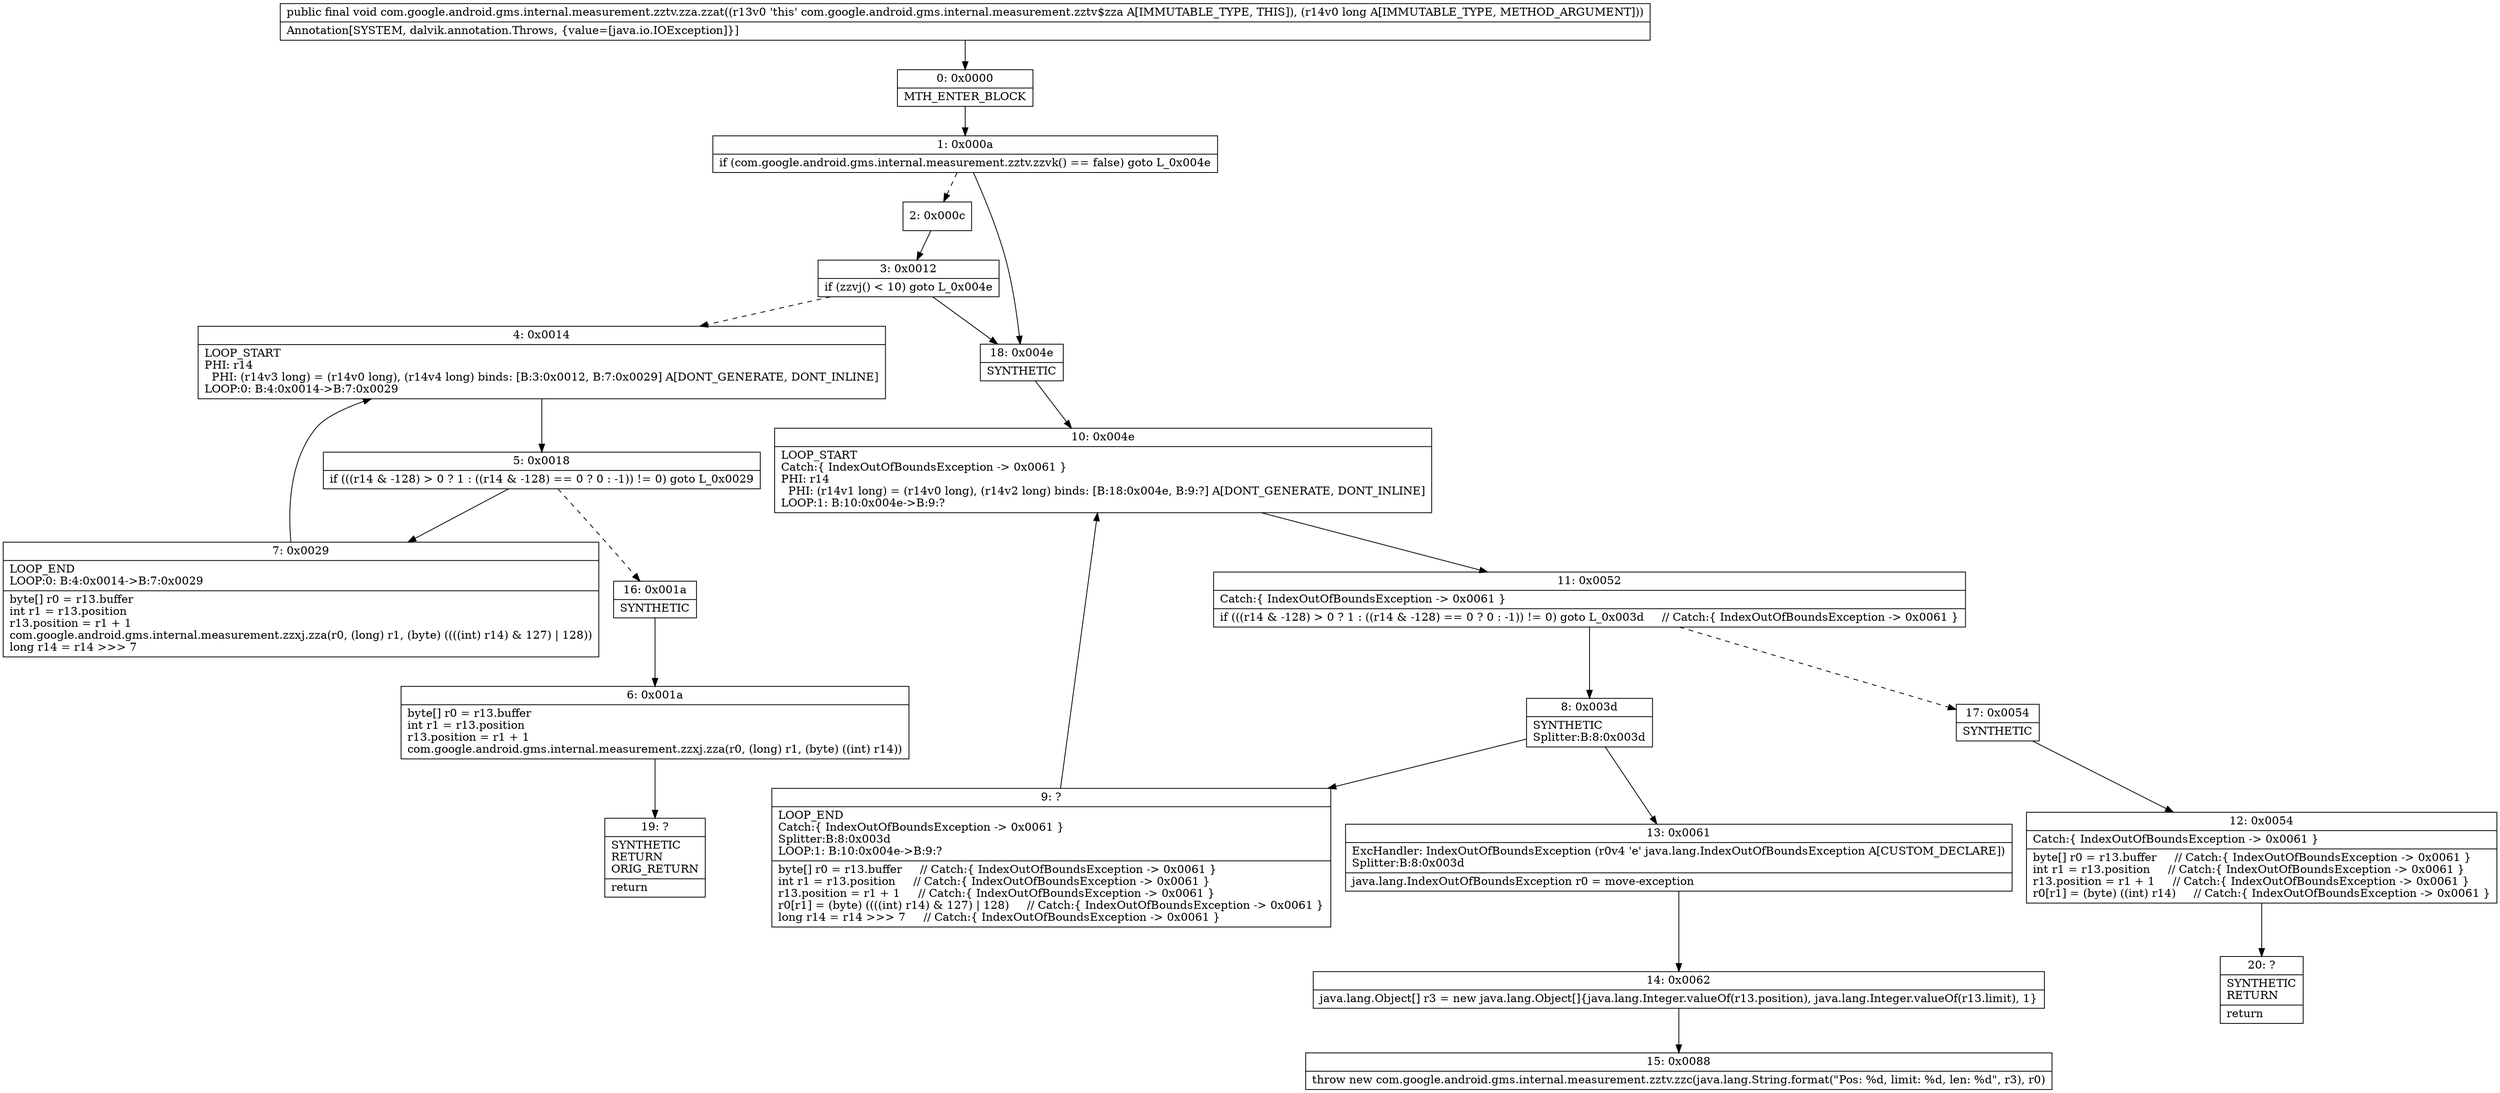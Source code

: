 digraph "CFG forcom.google.android.gms.internal.measurement.zztv.zza.zzat(J)V" {
Node_0 [shape=record,label="{0\:\ 0x0000|MTH_ENTER_BLOCK\l}"];
Node_1 [shape=record,label="{1\:\ 0x000a|if (com.google.android.gms.internal.measurement.zztv.zzvk() == false) goto L_0x004e\l}"];
Node_2 [shape=record,label="{2\:\ 0x000c}"];
Node_3 [shape=record,label="{3\:\ 0x0012|if (zzvj() \< 10) goto L_0x004e\l}"];
Node_4 [shape=record,label="{4\:\ 0x0014|LOOP_START\lPHI: r14 \l  PHI: (r14v3 long) = (r14v0 long), (r14v4 long) binds: [B:3:0x0012, B:7:0x0029] A[DONT_GENERATE, DONT_INLINE]\lLOOP:0: B:4:0x0014\-\>B:7:0x0029\l}"];
Node_5 [shape=record,label="{5\:\ 0x0018|if (((r14 & \-128) \> 0 ? 1 : ((r14 & \-128) == 0 ? 0 : \-1)) != 0) goto L_0x0029\l}"];
Node_6 [shape=record,label="{6\:\ 0x001a|byte[] r0 = r13.buffer\lint r1 = r13.position\lr13.position = r1 + 1\lcom.google.android.gms.internal.measurement.zzxj.zza(r0, (long) r1, (byte) ((int) r14))\l}"];
Node_7 [shape=record,label="{7\:\ 0x0029|LOOP_END\lLOOP:0: B:4:0x0014\-\>B:7:0x0029\l|byte[] r0 = r13.buffer\lint r1 = r13.position\lr13.position = r1 + 1\lcom.google.android.gms.internal.measurement.zzxj.zza(r0, (long) r1, (byte) ((((int) r14) & 127) \| 128))\llong r14 = r14 \>\>\> 7\l}"];
Node_8 [shape=record,label="{8\:\ 0x003d|SYNTHETIC\lSplitter:B:8:0x003d\l}"];
Node_9 [shape=record,label="{9\:\ ?|LOOP_END\lCatch:\{ IndexOutOfBoundsException \-\> 0x0061 \}\lSplitter:B:8:0x003d\lLOOP:1: B:10:0x004e\-\>B:9:?\l|byte[] r0 = r13.buffer     \/\/ Catch:\{ IndexOutOfBoundsException \-\> 0x0061 \}\lint r1 = r13.position     \/\/ Catch:\{ IndexOutOfBoundsException \-\> 0x0061 \}\lr13.position = r1 + 1     \/\/ Catch:\{ IndexOutOfBoundsException \-\> 0x0061 \}\lr0[r1] = (byte) ((((int) r14) & 127) \| 128)     \/\/ Catch:\{ IndexOutOfBoundsException \-\> 0x0061 \}\llong r14 = r14 \>\>\> 7     \/\/ Catch:\{ IndexOutOfBoundsException \-\> 0x0061 \}\l}"];
Node_10 [shape=record,label="{10\:\ 0x004e|LOOP_START\lCatch:\{ IndexOutOfBoundsException \-\> 0x0061 \}\lPHI: r14 \l  PHI: (r14v1 long) = (r14v0 long), (r14v2 long) binds: [B:18:0x004e, B:9:?] A[DONT_GENERATE, DONT_INLINE]\lLOOP:1: B:10:0x004e\-\>B:9:?\l}"];
Node_11 [shape=record,label="{11\:\ 0x0052|Catch:\{ IndexOutOfBoundsException \-\> 0x0061 \}\l|if (((r14 & \-128) \> 0 ? 1 : ((r14 & \-128) == 0 ? 0 : \-1)) != 0) goto L_0x003d     \/\/ Catch:\{ IndexOutOfBoundsException \-\> 0x0061 \}\l}"];
Node_12 [shape=record,label="{12\:\ 0x0054|Catch:\{ IndexOutOfBoundsException \-\> 0x0061 \}\l|byte[] r0 = r13.buffer     \/\/ Catch:\{ IndexOutOfBoundsException \-\> 0x0061 \}\lint r1 = r13.position     \/\/ Catch:\{ IndexOutOfBoundsException \-\> 0x0061 \}\lr13.position = r1 + 1     \/\/ Catch:\{ IndexOutOfBoundsException \-\> 0x0061 \}\lr0[r1] = (byte) ((int) r14)     \/\/ Catch:\{ IndexOutOfBoundsException \-\> 0x0061 \}\l}"];
Node_13 [shape=record,label="{13\:\ 0x0061|ExcHandler: IndexOutOfBoundsException (r0v4 'e' java.lang.IndexOutOfBoundsException A[CUSTOM_DECLARE])\lSplitter:B:8:0x003d\l|java.lang.IndexOutOfBoundsException r0 = move\-exception\l}"];
Node_14 [shape=record,label="{14\:\ 0x0062|java.lang.Object[] r3 = new java.lang.Object[]\{java.lang.Integer.valueOf(r13.position), java.lang.Integer.valueOf(r13.limit), 1\}\l}"];
Node_15 [shape=record,label="{15\:\ 0x0088|throw new com.google.android.gms.internal.measurement.zztv.zzc(java.lang.String.format(\"Pos: %d, limit: %d, len: %d\", r3), r0)\l}"];
Node_16 [shape=record,label="{16\:\ 0x001a|SYNTHETIC\l}"];
Node_17 [shape=record,label="{17\:\ 0x0054|SYNTHETIC\l}"];
Node_18 [shape=record,label="{18\:\ 0x004e|SYNTHETIC\l}"];
Node_19 [shape=record,label="{19\:\ ?|SYNTHETIC\lRETURN\lORIG_RETURN\l|return\l}"];
Node_20 [shape=record,label="{20\:\ ?|SYNTHETIC\lRETURN\l|return\l}"];
MethodNode[shape=record,label="{public final void com.google.android.gms.internal.measurement.zztv.zza.zzat((r13v0 'this' com.google.android.gms.internal.measurement.zztv$zza A[IMMUTABLE_TYPE, THIS]), (r14v0 long A[IMMUTABLE_TYPE, METHOD_ARGUMENT]))  | Annotation[SYSTEM, dalvik.annotation.Throws, \{value=[java.io.IOException]\}]\l}"];
MethodNode -> Node_0;
Node_0 -> Node_1;
Node_1 -> Node_2[style=dashed];
Node_1 -> Node_18;
Node_2 -> Node_3;
Node_3 -> Node_4[style=dashed];
Node_3 -> Node_18;
Node_4 -> Node_5;
Node_5 -> Node_7;
Node_5 -> Node_16[style=dashed];
Node_6 -> Node_19;
Node_7 -> Node_4;
Node_8 -> Node_9;
Node_8 -> Node_13;
Node_9 -> Node_10;
Node_10 -> Node_11;
Node_11 -> Node_8;
Node_11 -> Node_17[style=dashed];
Node_12 -> Node_20;
Node_13 -> Node_14;
Node_14 -> Node_15;
Node_16 -> Node_6;
Node_17 -> Node_12;
Node_18 -> Node_10;
}

